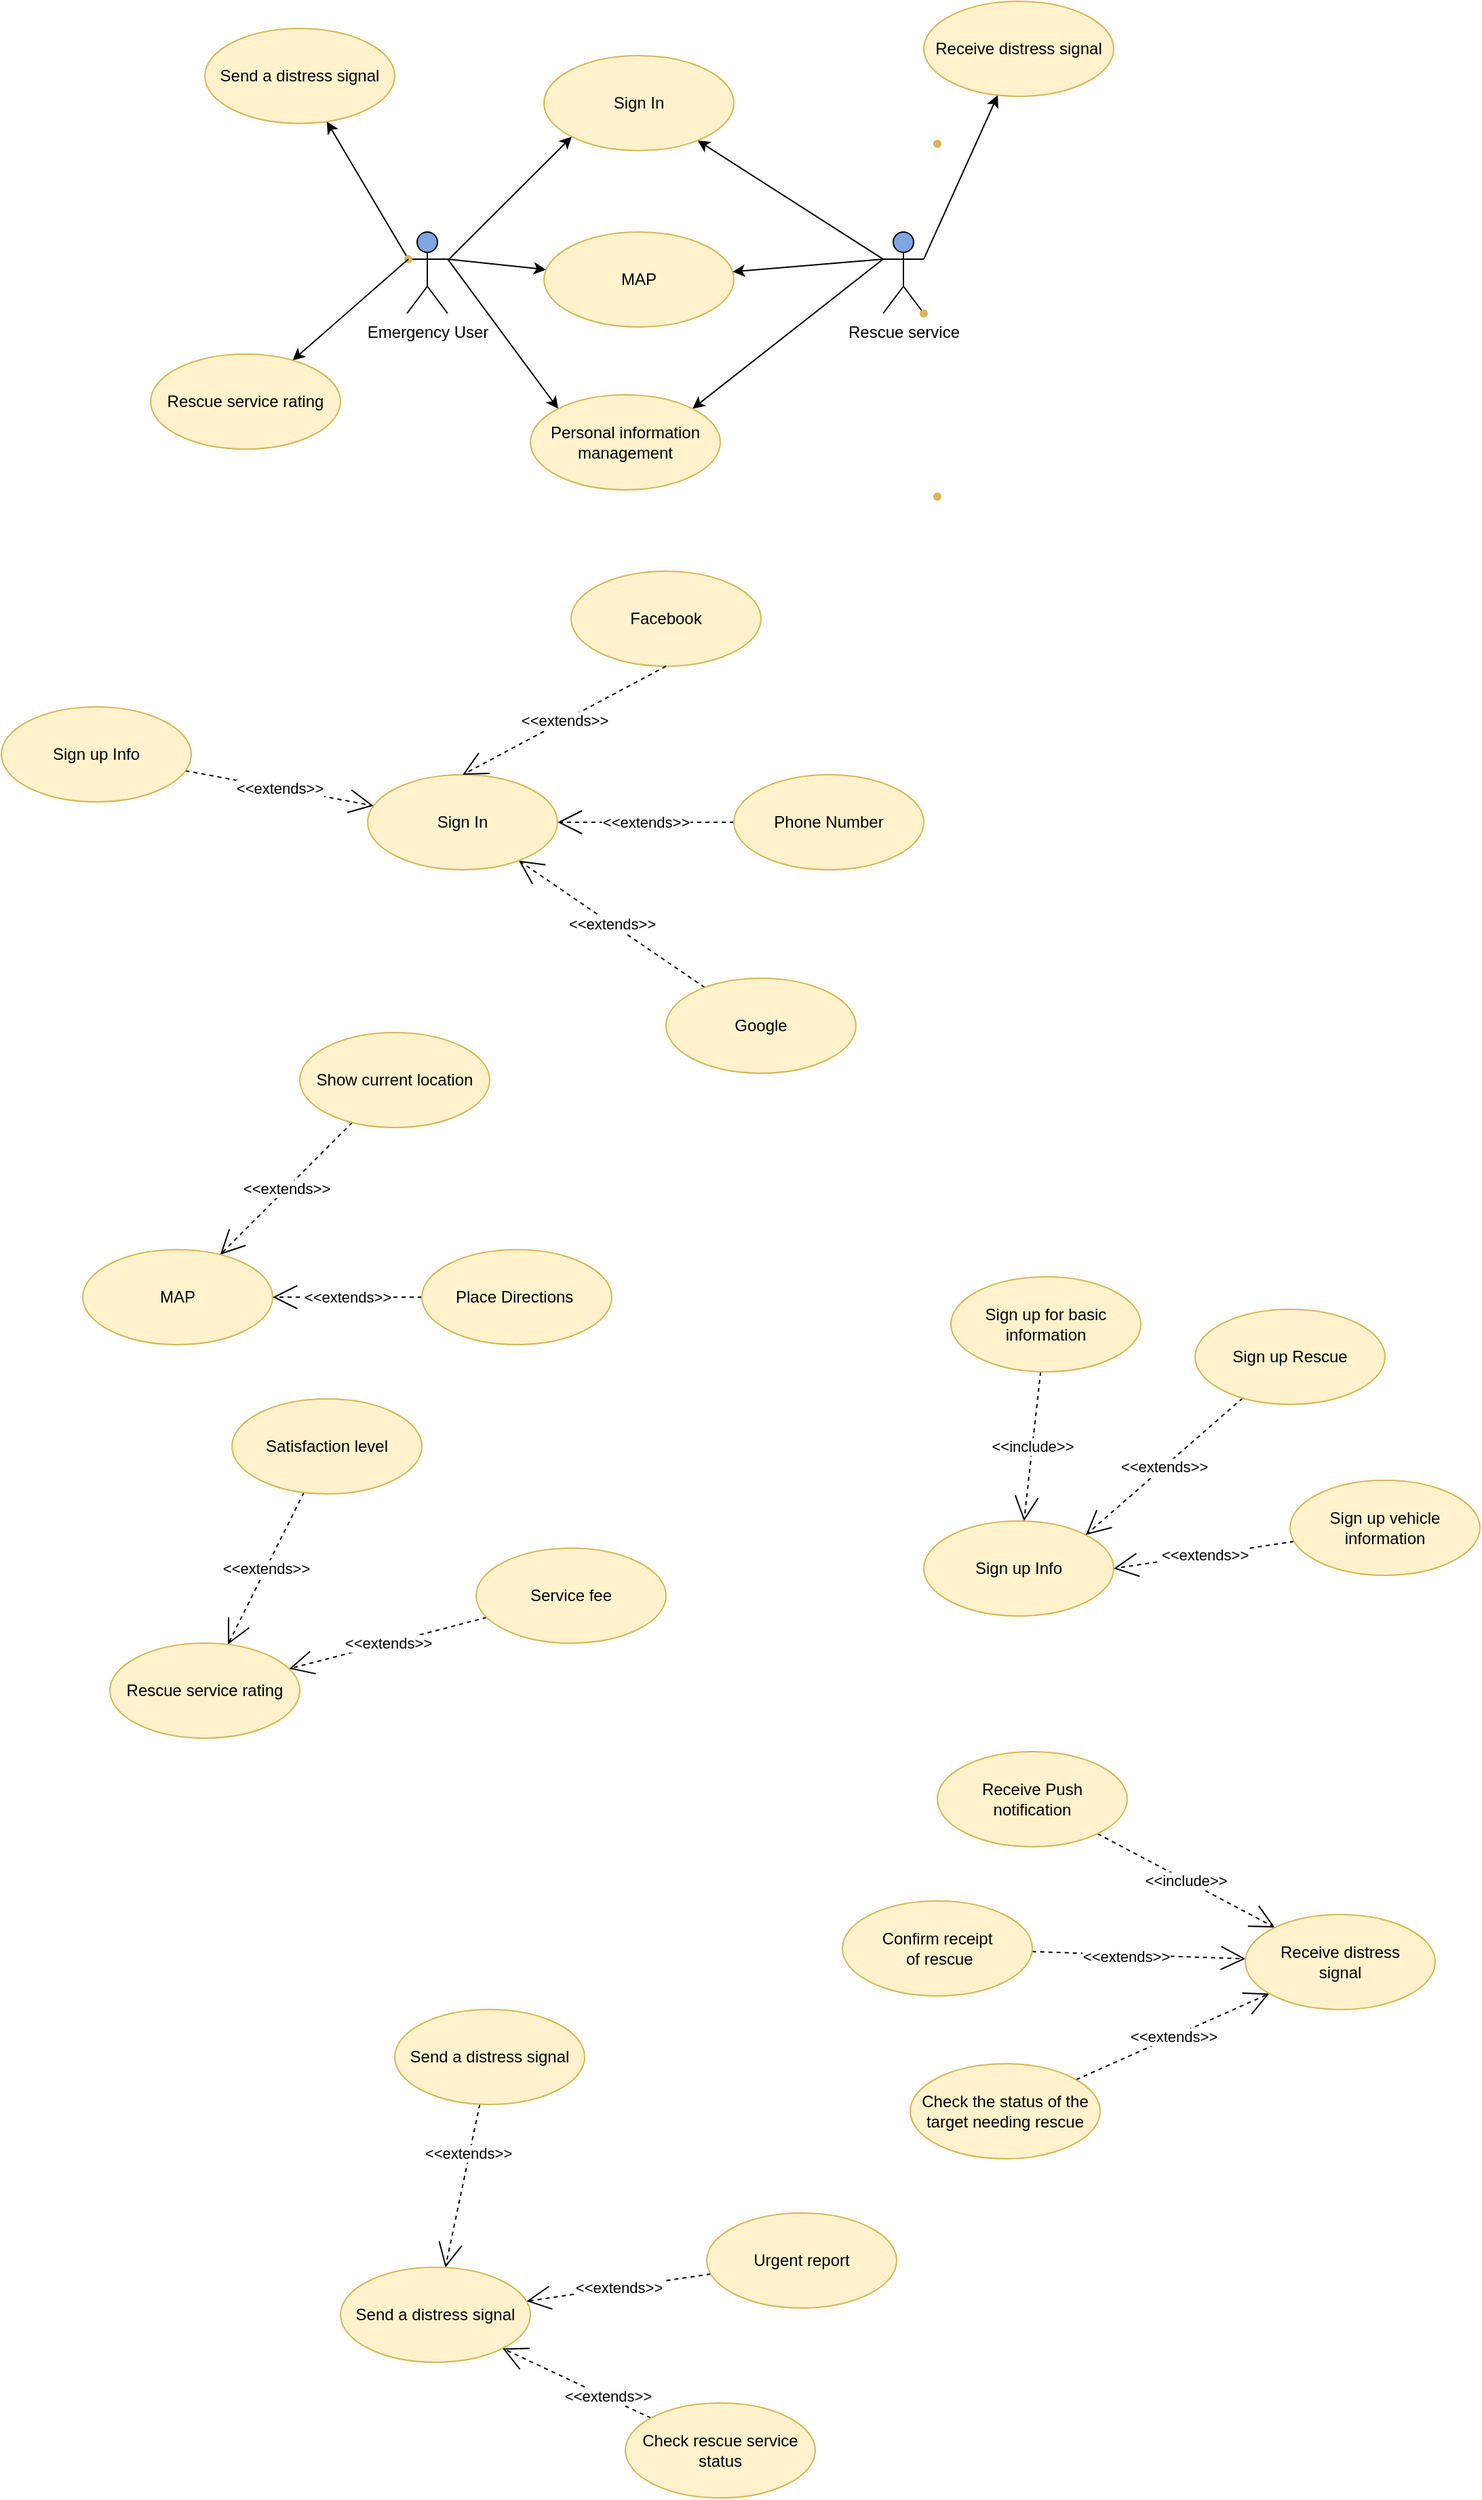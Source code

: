 <mxfile version="21.0.6" type="github">
  <diagram id="C5RBs43oDa-KdzZeNtuy" name="Page-1">
    <mxGraphModel dx="1877" dy="573" grid="1" gridSize="10" guides="1" tooltips="1" connect="1" arrows="1" fold="1" page="1" pageScale="1" pageWidth="827" pageHeight="1169" math="0" shadow="0">
      <root>
        <mxCell id="WIyWlLk6GJQsqaUBKTNV-0" />
        <mxCell id="WIyWlLk6GJQsqaUBKTNV-1" parent="WIyWlLk6GJQsqaUBKTNV-0" />
        <mxCell id="OUhb2QEN75pIKxEQ_v2V-1" value="Rescue service" style="shape=umlActor;verticalLabelPosition=bottom;verticalAlign=top;html=1;fillColor=#7EA6E0;" vertex="1" parent="WIyWlLk6GJQsqaUBKTNV-1">
          <mxGeometry x="560" y="310" width="30" height="60" as="geometry" />
        </mxCell>
        <mxCell id="OUhb2QEN75pIKxEQ_v2V-21" value="" style="rounded=0;orthogonalLoop=1;jettySize=auto;html=1;entryX=0;entryY=1;entryDx=0;entryDy=0;" edge="1" parent="WIyWlLk6GJQsqaUBKTNV-1" target="OUhb2QEN75pIKxEQ_v2V-5">
          <mxGeometry relative="1" as="geometry">
            <mxPoint x="240" y="330" as="sourcePoint" />
          </mxGeometry>
        </mxCell>
        <mxCell id="OUhb2QEN75pIKxEQ_v2V-2" value="Emergency User" style="shape=umlActor;verticalLabelPosition=bottom;verticalAlign=top;html=1;fillColor=#7EA6E0;" vertex="1" parent="WIyWlLk6GJQsqaUBKTNV-1">
          <mxGeometry x="209" y="310" width="30" height="60" as="geometry" />
        </mxCell>
        <mxCell id="OUhb2QEN75pIKxEQ_v2V-14" value="" style="rounded=0;orthogonalLoop=1;jettySize=auto;html=1;exitX=0;exitY=0.333;exitDx=0;exitDy=0;exitPerimeter=0;" edge="1" parent="WIyWlLk6GJQsqaUBKTNV-1" source="OUhb2QEN75pIKxEQ_v2V-1" target="OUhb2QEN75pIKxEQ_v2V-5">
          <mxGeometry relative="1" as="geometry" />
        </mxCell>
        <mxCell id="OUhb2QEN75pIKxEQ_v2V-5" value="Sign In" style="ellipse;whiteSpace=wrap;html=1;fillColor=#fff2cc;strokeColor=#d6b656;" vertex="1" parent="WIyWlLk6GJQsqaUBKTNV-1">
          <mxGeometry x="310" y="180" width="140" height="70" as="geometry" />
        </mxCell>
        <mxCell id="OUhb2QEN75pIKxEQ_v2V-6" value="MAP" style="ellipse;whiteSpace=wrap;html=1;fillColor=#fff2cc;strokeColor=#d6b656;" vertex="1" parent="WIyWlLk6GJQsqaUBKTNV-1">
          <mxGeometry x="310" y="310" width="140" height="70" as="geometry" />
        </mxCell>
        <mxCell id="OUhb2QEN75pIKxEQ_v2V-17" value="" style="rounded=0;orthogonalLoop=1;jettySize=auto;html=1;exitX=0.66;exitY=0.69;exitDx=0;exitDy=0;exitPerimeter=0;" edge="1" parent="WIyWlLk6GJQsqaUBKTNV-1" source="OUhb2QEN75pIKxEQ_v2V-16" target="OUhb2QEN75pIKxEQ_v2V-7">
          <mxGeometry relative="1" as="geometry" />
        </mxCell>
        <mxCell id="OUhb2QEN75pIKxEQ_v2V-7" value="Send a distress signal" style="ellipse;whiteSpace=wrap;html=1;fillColor=#fff2cc;strokeColor=#d6b656;" vertex="1" parent="WIyWlLk6GJQsqaUBKTNV-1">
          <mxGeometry x="60" y="160" width="140" height="70" as="geometry" />
        </mxCell>
        <mxCell id="OUhb2QEN75pIKxEQ_v2V-11" value="" style="rounded=0;orthogonalLoop=1;jettySize=auto;html=1;endArrow=classic;endFill=1;endSize=6;exitX=1;exitY=0.333;exitDx=0;exitDy=0;exitPerimeter=0;" edge="1" parent="WIyWlLk6GJQsqaUBKTNV-1" source="OUhb2QEN75pIKxEQ_v2V-1" target="OUhb2QEN75pIKxEQ_v2V-8">
          <mxGeometry relative="1" as="geometry" />
        </mxCell>
        <mxCell id="OUhb2QEN75pIKxEQ_v2V-8" value="Receive distress signal" style="ellipse;whiteSpace=wrap;html=1;fillColor=#fff2cc;strokeColor=#d6b656;" vertex="1" parent="WIyWlLk6GJQsqaUBKTNV-1">
          <mxGeometry x="590" y="140" width="140" height="70" as="geometry" />
        </mxCell>
        <mxCell id="OUhb2QEN75pIKxEQ_v2V-15" value="" style="rounded=0;orthogonalLoop=1;jettySize=auto;html=1;exitX=0;exitY=0.333;exitDx=0;exitDy=0;exitPerimeter=0;" edge="1" parent="WIyWlLk6GJQsqaUBKTNV-1" source="OUhb2QEN75pIKxEQ_v2V-1" target="OUhb2QEN75pIKxEQ_v2V-6">
          <mxGeometry relative="1" as="geometry" />
        </mxCell>
        <mxCell id="OUhb2QEN75pIKxEQ_v2V-10" value="" style="shape=waypoint;sketch=0;size=6;pointerEvents=1;points=[];fillColor=#fff2cc;resizable=0;rotatable=0;perimeter=centerPerimeter;snapToPoint=1;strokeColor=#d6b656;" vertex="1" parent="WIyWlLk6GJQsqaUBKTNV-1">
          <mxGeometry x="580" y="360" width="20" height="20" as="geometry" />
        </mxCell>
        <mxCell id="OUhb2QEN75pIKxEQ_v2V-13" value="" style="shape=waypoint;sketch=0;size=6;pointerEvents=1;points=[];fillColor=#fff2cc;resizable=0;rotatable=0;perimeter=centerPerimeter;snapToPoint=1;strokeColor=#d6b656;" vertex="1" parent="WIyWlLk6GJQsqaUBKTNV-1">
          <mxGeometry x="590" y="235" width="20" height="20" as="geometry" />
        </mxCell>
        <mxCell id="OUhb2QEN75pIKxEQ_v2V-19" value="" style="rounded=0;orthogonalLoop=1;jettySize=auto;html=1;exitX=1;exitY=0.333;exitDx=0;exitDy=0;exitPerimeter=0;" edge="1" parent="WIyWlLk6GJQsqaUBKTNV-1" source="OUhb2QEN75pIKxEQ_v2V-2" target="OUhb2QEN75pIKxEQ_v2V-6">
          <mxGeometry relative="1" as="geometry" />
        </mxCell>
        <mxCell id="OUhb2QEN75pIKxEQ_v2V-16" value="" style="shape=waypoint;sketch=0;size=6;pointerEvents=1;points=[];fillColor=#fff2cc;resizable=0;rotatable=0;perimeter=centerPerimeter;snapToPoint=1;strokeColor=#d6b656;" vertex="1" parent="WIyWlLk6GJQsqaUBKTNV-1">
          <mxGeometry x="200" y="320" width="20" height="20" as="geometry" />
        </mxCell>
        <mxCell id="OUhb2QEN75pIKxEQ_v2V-25" value="" style="rounded=0;orthogonalLoop=1;jettySize=auto;html=1;exitX=0.34;exitY=0.85;exitDx=0;exitDy=0;exitPerimeter=0;" edge="1" parent="WIyWlLk6GJQsqaUBKTNV-1" source="OUhb2QEN75pIKxEQ_v2V-16" target="OUhb2QEN75pIKxEQ_v2V-23">
          <mxGeometry relative="1" as="geometry" />
        </mxCell>
        <mxCell id="OUhb2QEN75pIKxEQ_v2V-23" value="Rescue service rating" style="ellipse;whiteSpace=wrap;html=1;fillColor=#fff2cc;strokeColor=#d6b656;" vertex="1" parent="WIyWlLk6GJQsqaUBKTNV-1">
          <mxGeometry x="20" y="400" width="140" height="70" as="geometry" />
        </mxCell>
        <mxCell id="OUhb2QEN75pIKxEQ_v2V-28" value="&amp;lt;&amp;lt;extends&amp;gt;&amp;gt;" style="edgeStyle=orthogonalEdgeStyle;rounded=0;orthogonalLoop=1;jettySize=auto;html=1;endArrow=open;endFill=0;endSize=16;dashed=1;" edge="1" parent="WIyWlLk6GJQsqaUBKTNV-1" source="OUhb2QEN75pIKxEQ_v2V-27" target="OUhb2QEN75pIKxEQ_v2V-26">
          <mxGeometry relative="1" as="geometry" />
        </mxCell>
        <mxCell id="OUhb2QEN75pIKxEQ_v2V-32" value="&amp;lt;&amp;lt;extends&amp;gt;&amp;gt;" style="rounded=0;orthogonalLoop=1;jettySize=auto;html=1;dashed=1;endSize=16;endArrow=open;endFill=0;" edge="1" parent="WIyWlLk6GJQsqaUBKTNV-1" source="OUhb2QEN75pIKxEQ_v2V-31" target="OUhb2QEN75pIKxEQ_v2V-26">
          <mxGeometry relative="1" as="geometry" />
        </mxCell>
        <mxCell id="OUhb2QEN75pIKxEQ_v2V-35" value="&amp;lt;&amp;lt;extends&amp;gt;&amp;gt;" style="rounded=0;orthogonalLoop=1;jettySize=auto;html=1;dashed=1;endSize=16;endArrow=open;endFill=0;" edge="1" parent="WIyWlLk6GJQsqaUBKTNV-1" source="OUhb2QEN75pIKxEQ_v2V-34" target="OUhb2QEN75pIKxEQ_v2V-26">
          <mxGeometry relative="1" as="geometry" />
        </mxCell>
        <mxCell id="OUhb2QEN75pIKxEQ_v2V-26" value="Sign In" style="ellipse;whiteSpace=wrap;html=1;fillColor=#fff2cc;strokeColor=#d6b656;" vertex="1" parent="WIyWlLk6GJQsqaUBKTNV-1">
          <mxGeometry x="180" y="710" width="140" height="70" as="geometry" />
        </mxCell>
        <mxCell id="OUhb2QEN75pIKxEQ_v2V-27" value="Phone Number" style="ellipse;whiteSpace=wrap;html=1;fillColor=#fff2cc;strokeColor=#d6b656;" vertex="1" parent="WIyWlLk6GJQsqaUBKTNV-1">
          <mxGeometry x="450" y="710" width="140" height="70" as="geometry" />
        </mxCell>
        <mxCell id="OUhb2QEN75pIKxEQ_v2V-29" value="Facebook" style="ellipse;whiteSpace=wrap;html=1;fillColor=#fff2cc;strokeColor=#d6b656;" vertex="1" parent="WIyWlLk6GJQsqaUBKTNV-1">
          <mxGeometry x="330" y="560" width="140" height="70" as="geometry" />
        </mxCell>
        <mxCell id="OUhb2QEN75pIKxEQ_v2V-31" value="Google" style="ellipse;whiteSpace=wrap;html=1;fillColor=#fff2cc;strokeColor=#d6b656;" vertex="1" parent="WIyWlLk6GJQsqaUBKTNV-1">
          <mxGeometry x="400" y="860" width="140" height="70" as="geometry" />
        </mxCell>
        <mxCell id="OUhb2QEN75pIKxEQ_v2V-33" value="&amp;lt;&amp;lt;extends&amp;gt;&amp;gt;" style="rounded=0;orthogonalLoop=1;jettySize=auto;html=1;dashed=1;endSize=16;endArrow=open;endFill=0;exitX=0.5;exitY=1;exitDx=0;exitDy=0;" edge="1" parent="WIyWlLk6GJQsqaUBKTNV-1" source="OUhb2QEN75pIKxEQ_v2V-29">
          <mxGeometry relative="1" as="geometry">
            <mxPoint x="260" y="790" as="sourcePoint" />
            <mxPoint x="250" y="710" as="targetPoint" />
          </mxGeometry>
        </mxCell>
        <mxCell id="OUhb2QEN75pIKxEQ_v2V-34" value="Sign up Info" style="ellipse;whiteSpace=wrap;html=1;fillColor=#fff2cc;strokeColor=#d6b656;" vertex="1" parent="WIyWlLk6GJQsqaUBKTNV-1">
          <mxGeometry x="-90" y="660" width="140" height="70" as="geometry" />
        </mxCell>
        <mxCell id="OUhb2QEN75pIKxEQ_v2V-44" value="&amp;lt;&amp;lt;extends&amp;gt;&amp;gt;" style="rounded=0;orthogonalLoop=1;jettySize=auto;html=1;dashed=1;endArrow=open;endFill=0;endSize=16;" edge="1" parent="WIyWlLk6GJQsqaUBKTNV-1" source="OUhb2QEN75pIKxEQ_v2V-43" target="OUhb2QEN75pIKxEQ_v2V-42">
          <mxGeometry relative="1" as="geometry" />
        </mxCell>
        <mxCell id="OUhb2QEN75pIKxEQ_v2V-46" value="&amp;lt;&amp;lt;extends&amp;gt;&amp;gt;" style="rounded=0;orthogonalLoop=1;jettySize=auto;html=1;dashed=1;endArrow=open;endFill=0;endSize=16;" edge="1" parent="WIyWlLk6GJQsqaUBKTNV-1" source="OUhb2QEN75pIKxEQ_v2V-45" target="OUhb2QEN75pIKxEQ_v2V-42">
          <mxGeometry relative="1" as="geometry" />
        </mxCell>
        <mxCell id="OUhb2QEN75pIKxEQ_v2V-42" value="MAP" style="ellipse;whiteSpace=wrap;html=1;fillColor=#fff2cc;strokeColor=#d6b656;" vertex="1" parent="WIyWlLk6GJQsqaUBKTNV-1">
          <mxGeometry x="-30" y="1060" width="140" height="70" as="geometry" />
        </mxCell>
        <mxCell id="OUhb2QEN75pIKxEQ_v2V-43" value="Show current location" style="ellipse;whiteSpace=wrap;html=1;fillColor=#fff2cc;strokeColor=#d6b656;" vertex="1" parent="WIyWlLk6GJQsqaUBKTNV-1">
          <mxGeometry x="130" y="900" width="140" height="70" as="geometry" />
        </mxCell>
        <mxCell id="OUhb2QEN75pIKxEQ_v2V-45" value="Place Directions&amp;nbsp;" style="ellipse;whiteSpace=wrap;html=1;fillColor=#fff2cc;strokeColor=#d6b656;" vertex="1" parent="WIyWlLk6GJQsqaUBKTNV-1">
          <mxGeometry x="220" y="1060" width="140" height="70" as="geometry" />
        </mxCell>
        <mxCell id="OUhb2QEN75pIKxEQ_v2V-51" value="" style="rounded=0;orthogonalLoop=1;jettySize=auto;html=1;exitX=0;exitY=0.333;exitDx=0;exitDy=0;exitPerimeter=0;entryX=1;entryY=0;entryDx=0;entryDy=0;" edge="1" parent="WIyWlLk6GJQsqaUBKTNV-1" source="OUhb2QEN75pIKxEQ_v2V-1" target="OUhb2QEN75pIKxEQ_v2V-49">
          <mxGeometry relative="1" as="geometry">
            <mxPoint x="560" y="330" as="sourcePoint" />
          </mxGeometry>
        </mxCell>
        <mxCell id="OUhb2QEN75pIKxEQ_v2V-54" value="" style="rounded=0;orthogonalLoop=1;jettySize=auto;html=1;exitX=1;exitY=0.333;exitDx=0;exitDy=0;exitPerimeter=0;entryX=0;entryY=0;entryDx=0;entryDy=0;" edge="1" parent="WIyWlLk6GJQsqaUBKTNV-1" source="OUhb2QEN75pIKxEQ_v2V-2" target="OUhb2QEN75pIKxEQ_v2V-49">
          <mxGeometry relative="1" as="geometry" />
        </mxCell>
        <mxCell id="OUhb2QEN75pIKxEQ_v2V-49" value="Personal information management" style="ellipse;whiteSpace=wrap;html=1;fillColor=#fff2cc;strokeColor=#d6b656;" vertex="1" parent="WIyWlLk6GJQsqaUBKTNV-1">
          <mxGeometry x="300" y="430" width="140" height="70" as="geometry" />
        </mxCell>
        <mxCell id="OUhb2QEN75pIKxEQ_v2V-50" value="" style="shape=waypoint;sketch=0;size=6;pointerEvents=1;points=[];fillColor=#fff2cc;resizable=0;rotatable=0;perimeter=centerPerimeter;snapToPoint=1;strokeColor=#d6b656;" vertex="1" parent="WIyWlLk6GJQsqaUBKTNV-1">
          <mxGeometry x="590" y="495" width="20" height="20" as="geometry" />
        </mxCell>
        <mxCell id="OUhb2QEN75pIKxEQ_v2V-58" value="&amp;lt;&amp;lt;extends&amp;gt;&amp;gt;" style="rounded=0;orthogonalLoop=1;jettySize=auto;html=1;dashed=1;endSize=16;endArrow=open;endFill=0;" edge="1" parent="WIyWlLk6GJQsqaUBKTNV-1" source="OUhb2QEN75pIKxEQ_v2V-57" target="OUhb2QEN75pIKxEQ_v2V-56">
          <mxGeometry relative="1" as="geometry" />
        </mxCell>
        <mxCell id="OUhb2QEN75pIKxEQ_v2V-60" value="&amp;lt;&amp;lt;extends&amp;gt;&amp;gt;" style="rounded=0;orthogonalLoop=1;jettySize=auto;html=1;dashed=1;endSize=16;endArrow=open;endFill=0;" edge="1" parent="WIyWlLk6GJQsqaUBKTNV-1" source="OUhb2QEN75pIKxEQ_v2V-59" target="OUhb2QEN75pIKxEQ_v2V-56">
          <mxGeometry relative="1" as="geometry" />
        </mxCell>
        <mxCell id="OUhb2QEN75pIKxEQ_v2V-56" value="Rescue service rating" style="ellipse;whiteSpace=wrap;html=1;fillColor=#fff2cc;strokeColor=#d6b656;" vertex="1" parent="WIyWlLk6GJQsqaUBKTNV-1">
          <mxGeometry x="-10" y="1350" width="140" height="70" as="geometry" />
        </mxCell>
        <mxCell id="OUhb2QEN75pIKxEQ_v2V-57" value="Service fee" style="ellipse;whiteSpace=wrap;html=1;fillColor=#fff2cc;strokeColor=#d6b656;" vertex="1" parent="WIyWlLk6GJQsqaUBKTNV-1">
          <mxGeometry x="260" y="1280" width="140" height="70" as="geometry" />
        </mxCell>
        <mxCell id="OUhb2QEN75pIKxEQ_v2V-59" value="Satisfaction level" style="ellipse;whiteSpace=wrap;html=1;fillColor=#fff2cc;strokeColor=#d6b656;" vertex="1" parent="WIyWlLk6GJQsqaUBKTNV-1">
          <mxGeometry x="80" y="1170" width="140" height="70" as="geometry" />
        </mxCell>
        <mxCell id="OUhb2QEN75pIKxEQ_v2V-63" value="&amp;lt;&amp;lt;include&amp;gt;&amp;gt;" style="rounded=0;orthogonalLoop=1;jettySize=auto;html=1;dashed=1;endArrow=open;endFill=0;endSize=16;" edge="1" parent="WIyWlLk6GJQsqaUBKTNV-1" source="OUhb2QEN75pIKxEQ_v2V-62" target="OUhb2QEN75pIKxEQ_v2V-61">
          <mxGeometry relative="1" as="geometry" />
        </mxCell>
        <mxCell id="OUhb2QEN75pIKxEQ_v2V-61" value="Sign up Info" style="ellipse;whiteSpace=wrap;html=1;fillColor=#fff2cc;strokeColor=#d6b656;" vertex="1" parent="WIyWlLk6GJQsqaUBKTNV-1">
          <mxGeometry x="590" y="1260" width="140" height="70" as="geometry" />
        </mxCell>
        <mxCell id="OUhb2QEN75pIKxEQ_v2V-62" value="Sign up for basic information" style="ellipse;whiteSpace=wrap;html=1;fillColor=#fff2cc;strokeColor=#d6b656;" vertex="1" parent="WIyWlLk6GJQsqaUBKTNV-1">
          <mxGeometry x="610" y="1080" width="140" height="70" as="geometry" />
        </mxCell>
        <mxCell id="OUhb2QEN75pIKxEQ_v2V-66" value="&amp;lt;&amp;lt;extends&amp;gt;&amp;gt;" style="rounded=0;orthogonalLoop=1;jettySize=auto;html=1;dashed=1;endArrow=open;endFill=0;endSize=16;entryX=1;entryY=0;entryDx=0;entryDy=0;" edge="1" parent="WIyWlLk6GJQsqaUBKTNV-1" source="OUhb2QEN75pIKxEQ_v2V-67" target="OUhb2QEN75pIKxEQ_v2V-61">
          <mxGeometry relative="1" as="geometry">
            <mxPoint x="720" y="1240" as="targetPoint" />
          </mxGeometry>
        </mxCell>
        <mxCell id="OUhb2QEN75pIKxEQ_v2V-67" value="Sign up Rescue" style="ellipse;whiteSpace=wrap;html=1;fillColor=#fff2cc;strokeColor=#d6b656;" vertex="1" parent="WIyWlLk6GJQsqaUBKTNV-1">
          <mxGeometry x="790" y="1104" width="140" height="70" as="geometry" />
        </mxCell>
        <mxCell id="OUhb2QEN75pIKxEQ_v2V-70" value="&amp;lt;&amp;lt;extends&amp;gt;&amp;gt;" style="rounded=0;orthogonalLoop=1;jettySize=auto;html=1;dashed=1;endSize=16;endArrow=open;endFill=0;" edge="1" parent="WIyWlLk6GJQsqaUBKTNV-1" source="OUhb2QEN75pIKxEQ_v2V-69" target="OUhb2QEN75pIKxEQ_v2V-68">
          <mxGeometry relative="1" as="geometry" />
        </mxCell>
        <mxCell id="OUhb2QEN75pIKxEQ_v2V-72" value="" style="rounded=0;orthogonalLoop=1;jettySize=auto;html=1;dashed=1;endSize=16;endArrow=open;endFill=0;" edge="1" parent="WIyWlLk6GJQsqaUBKTNV-1" source="OUhb2QEN75pIKxEQ_v2V-71" target="OUhb2QEN75pIKxEQ_v2V-68">
          <mxGeometry relative="1" as="geometry" />
        </mxCell>
        <mxCell id="OUhb2QEN75pIKxEQ_v2V-83" value="&amp;lt;&amp;lt;extends&amp;gt;&amp;gt;" style="edgeLabel;html=1;align=center;verticalAlign=middle;resizable=0;points=[];" vertex="1" connectable="0" parent="OUhb2QEN75pIKxEQ_v2V-72">
          <mxGeometry x="-0.405" y="-1" relative="1" as="geometry">
            <mxPoint as="offset" />
          </mxGeometry>
        </mxCell>
        <mxCell id="OUhb2QEN75pIKxEQ_v2V-68" value="Send a distress signal" style="ellipse;whiteSpace=wrap;html=1;fillColor=#fff2cc;strokeColor=#d6b656;" vertex="1" parent="WIyWlLk6GJQsqaUBKTNV-1">
          <mxGeometry x="160" y="1810" width="140" height="70" as="geometry" />
        </mxCell>
        <mxCell id="OUhb2QEN75pIKxEQ_v2V-69" value="Urgent report" style="ellipse;whiteSpace=wrap;html=1;fillColor=#fff2cc;strokeColor=#d6b656;" vertex="1" parent="WIyWlLk6GJQsqaUBKTNV-1">
          <mxGeometry x="430" y="1770" width="140" height="70" as="geometry" />
        </mxCell>
        <mxCell id="OUhb2QEN75pIKxEQ_v2V-71" value="Send a distress signal" style="ellipse;whiteSpace=wrap;html=1;fillColor=#fff2cc;strokeColor=#d6b656;" vertex="1" parent="WIyWlLk6GJQsqaUBKTNV-1">
          <mxGeometry x="200" y="1620" width="140" height="70" as="geometry" />
        </mxCell>
        <mxCell id="OUhb2QEN75pIKxEQ_v2V-73" value="&amp;lt;&amp;lt;extends&amp;gt;&amp;gt;" style="rounded=0;orthogonalLoop=1;jettySize=auto;html=1;dashed=1;endArrow=open;endFill=0;endSize=16;entryX=1;entryY=0.5;entryDx=0;entryDy=0;" edge="1" parent="WIyWlLk6GJQsqaUBKTNV-1" source="OUhb2QEN75pIKxEQ_v2V-74" target="OUhb2QEN75pIKxEQ_v2V-61">
          <mxGeometry relative="1" as="geometry">
            <mxPoint x="760" y="1406" as="targetPoint" />
          </mxGeometry>
        </mxCell>
        <mxCell id="OUhb2QEN75pIKxEQ_v2V-74" value="Sign up&amp;nbsp;vehicle information" style="ellipse;whiteSpace=wrap;html=1;fillColor=#fff2cc;strokeColor=#d6b656;" vertex="1" parent="WIyWlLk6GJQsqaUBKTNV-1">
          <mxGeometry x="860" y="1230" width="140" height="70" as="geometry" />
        </mxCell>
        <mxCell id="OUhb2QEN75pIKxEQ_v2V-77" value="&amp;lt;&amp;lt;include&amp;gt;&amp;gt;" style="rounded=0;orthogonalLoop=1;jettySize=auto;html=1;dashed=1;endSize=16;endArrow=open;endFill=0;" edge="1" parent="WIyWlLk6GJQsqaUBKTNV-1" source="OUhb2QEN75pIKxEQ_v2V-76" target="OUhb2QEN75pIKxEQ_v2V-75">
          <mxGeometry relative="1" as="geometry" />
        </mxCell>
        <mxCell id="OUhb2QEN75pIKxEQ_v2V-79" value="" style="rounded=0;orthogonalLoop=1;jettySize=auto;html=1;dashed=1;endSize=16;endArrow=open;endFill=0;" edge="1" parent="WIyWlLk6GJQsqaUBKTNV-1" source="OUhb2QEN75pIKxEQ_v2V-78" target="OUhb2QEN75pIKxEQ_v2V-75">
          <mxGeometry relative="1" as="geometry" />
        </mxCell>
        <mxCell id="OUhb2QEN75pIKxEQ_v2V-82" value="&amp;lt;&amp;lt;extends&amp;gt;&amp;gt;" style="edgeLabel;html=1;align=center;verticalAlign=middle;resizable=0;points=[];" vertex="1" connectable="0" parent="OUhb2QEN75pIKxEQ_v2V-79">
          <mxGeometry x="-0.131" y="-1" relative="1" as="geometry">
            <mxPoint as="offset" />
          </mxGeometry>
        </mxCell>
        <mxCell id="OUhb2QEN75pIKxEQ_v2V-81" value="&amp;lt;&amp;lt;extends&amp;gt;&amp;gt;" style="rounded=0;orthogonalLoop=1;jettySize=auto;html=1;dashed=1;endSize=16;endArrow=open;endFill=0;" edge="1" parent="WIyWlLk6GJQsqaUBKTNV-1" source="OUhb2QEN75pIKxEQ_v2V-80" target="OUhb2QEN75pIKxEQ_v2V-75">
          <mxGeometry relative="1" as="geometry" />
        </mxCell>
        <mxCell id="OUhb2QEN75pIKxEQ_v2V-75" value="Receive distress &lt;br&gt;signal" style="ellipse;whiteSpace=wrap;html=1;fillColor=#fff2cc;strokeColor=#d6b656;" vertex="1" parent="WIyWlLk6GJQsqaUBKTNV-1">
          <mxGeometry x="827" y="1550" width="140" height="70" as="geometry" />
        </mxCell>
        <mxCell id="OUhb2QEN75pIKxEQ_v2V-76" value="Receive Push&lt;br&gt;notification" style="ellipse;whiteSpace=wrap;html=1;fillColor=#fff2cc;strokeColor=#d6b656;" vertex="1" parent="WIyWlLk6GJQsqaUBKTNV-1">
          <mxGeometry x="600" y="1430" width="140" height="70" as="geometry" />
        </mxCell>
        <mxCell id="OUhb2QEN75pIKxEQ_v2V-78" value="Confirm receipt&lt;br&gt;&amp;nbsp;of rescue" style="ellipse;whiteSpace=wrap;html=1;fillColor=#fff2cc;strokeColor=#d6b656;" vertex="1" parent="WIyWlLk6GJQsqaUBKTNV-1">
          <mxGeometry x="530" y="1540" width="140" height="70" as="geometry" />
        </mxCell>
        <mxCell id="OUhb2QEN75pIKxEQ_v2V-80" value="Check the status of the target needing rescue" style="ellipse;whiteSpace=wrap;html=1;fillColor=#fff2cc;strokeColor=#d6b656;" vertex="1" parent="WIyWlLk6GJQsqaUBKTNV-1">
          <mxGeometry x="580" y="1660" width="140" height="70" as="geometry" />
        </mxCell>
        <mxCell id="OUhb2QEN75pIKxEQ_v2V-84" value="" style="rounded=0;orthogonalLoop=1;jettySize=auto;html=1;dashed=1;endSize=16;endArrow=open;endFill=0;entryX=1;entryY=1;entryDx=0;entryDy=0;" edge="1" parent="WIyWlLk6GJQsqaUBKTNV-1" source="OUhb2QEN75pIKxEQ_v2V-86" target="OUhb2QEN75pIKxEQ_v2V-68">
          <mxGeometry relative="1" as="geometry">
            <mxPoint x="407" y="2100" as="targetPoint" />
          </mxGeometry>
        </mxCell>
        <mxCell id="OUhb2QEN75pIKxEQ_v2V-85" value="&amp;lt;&amp;lt;extends&amp;gt;&amp;gt;" style="edgeLabel;html=1;align=center;verticalAlign=middle;resizable=0;points=[];" vertex="1" connectable="0" parent="OUhb2QEN75pIKxEQ_v2V-84">
          <mxGeometry x="-0.405" y="-1" relative="1" as="geometry">
            <mxPoint as="offset" />
          </mxGeometry>
        </mxCell>
        <mxCell id="OUhb2QEN75pIKxEQ_v2V-86" value="Check rescue service status" style="ellipse;whiteSpace=wrap;html=1;fillColor=#fff2cc;strokeColor=#d6b656;" vertex="1" parent="WIyWlLk6GJQsqaUBKTNV-1">
          <mxGeometry x="370" y="1910" width="140" height="70" as="geometry" />
        </mxCell>
      </root>
    </mxGraphModel>
  </diagram>
</mxfile>
